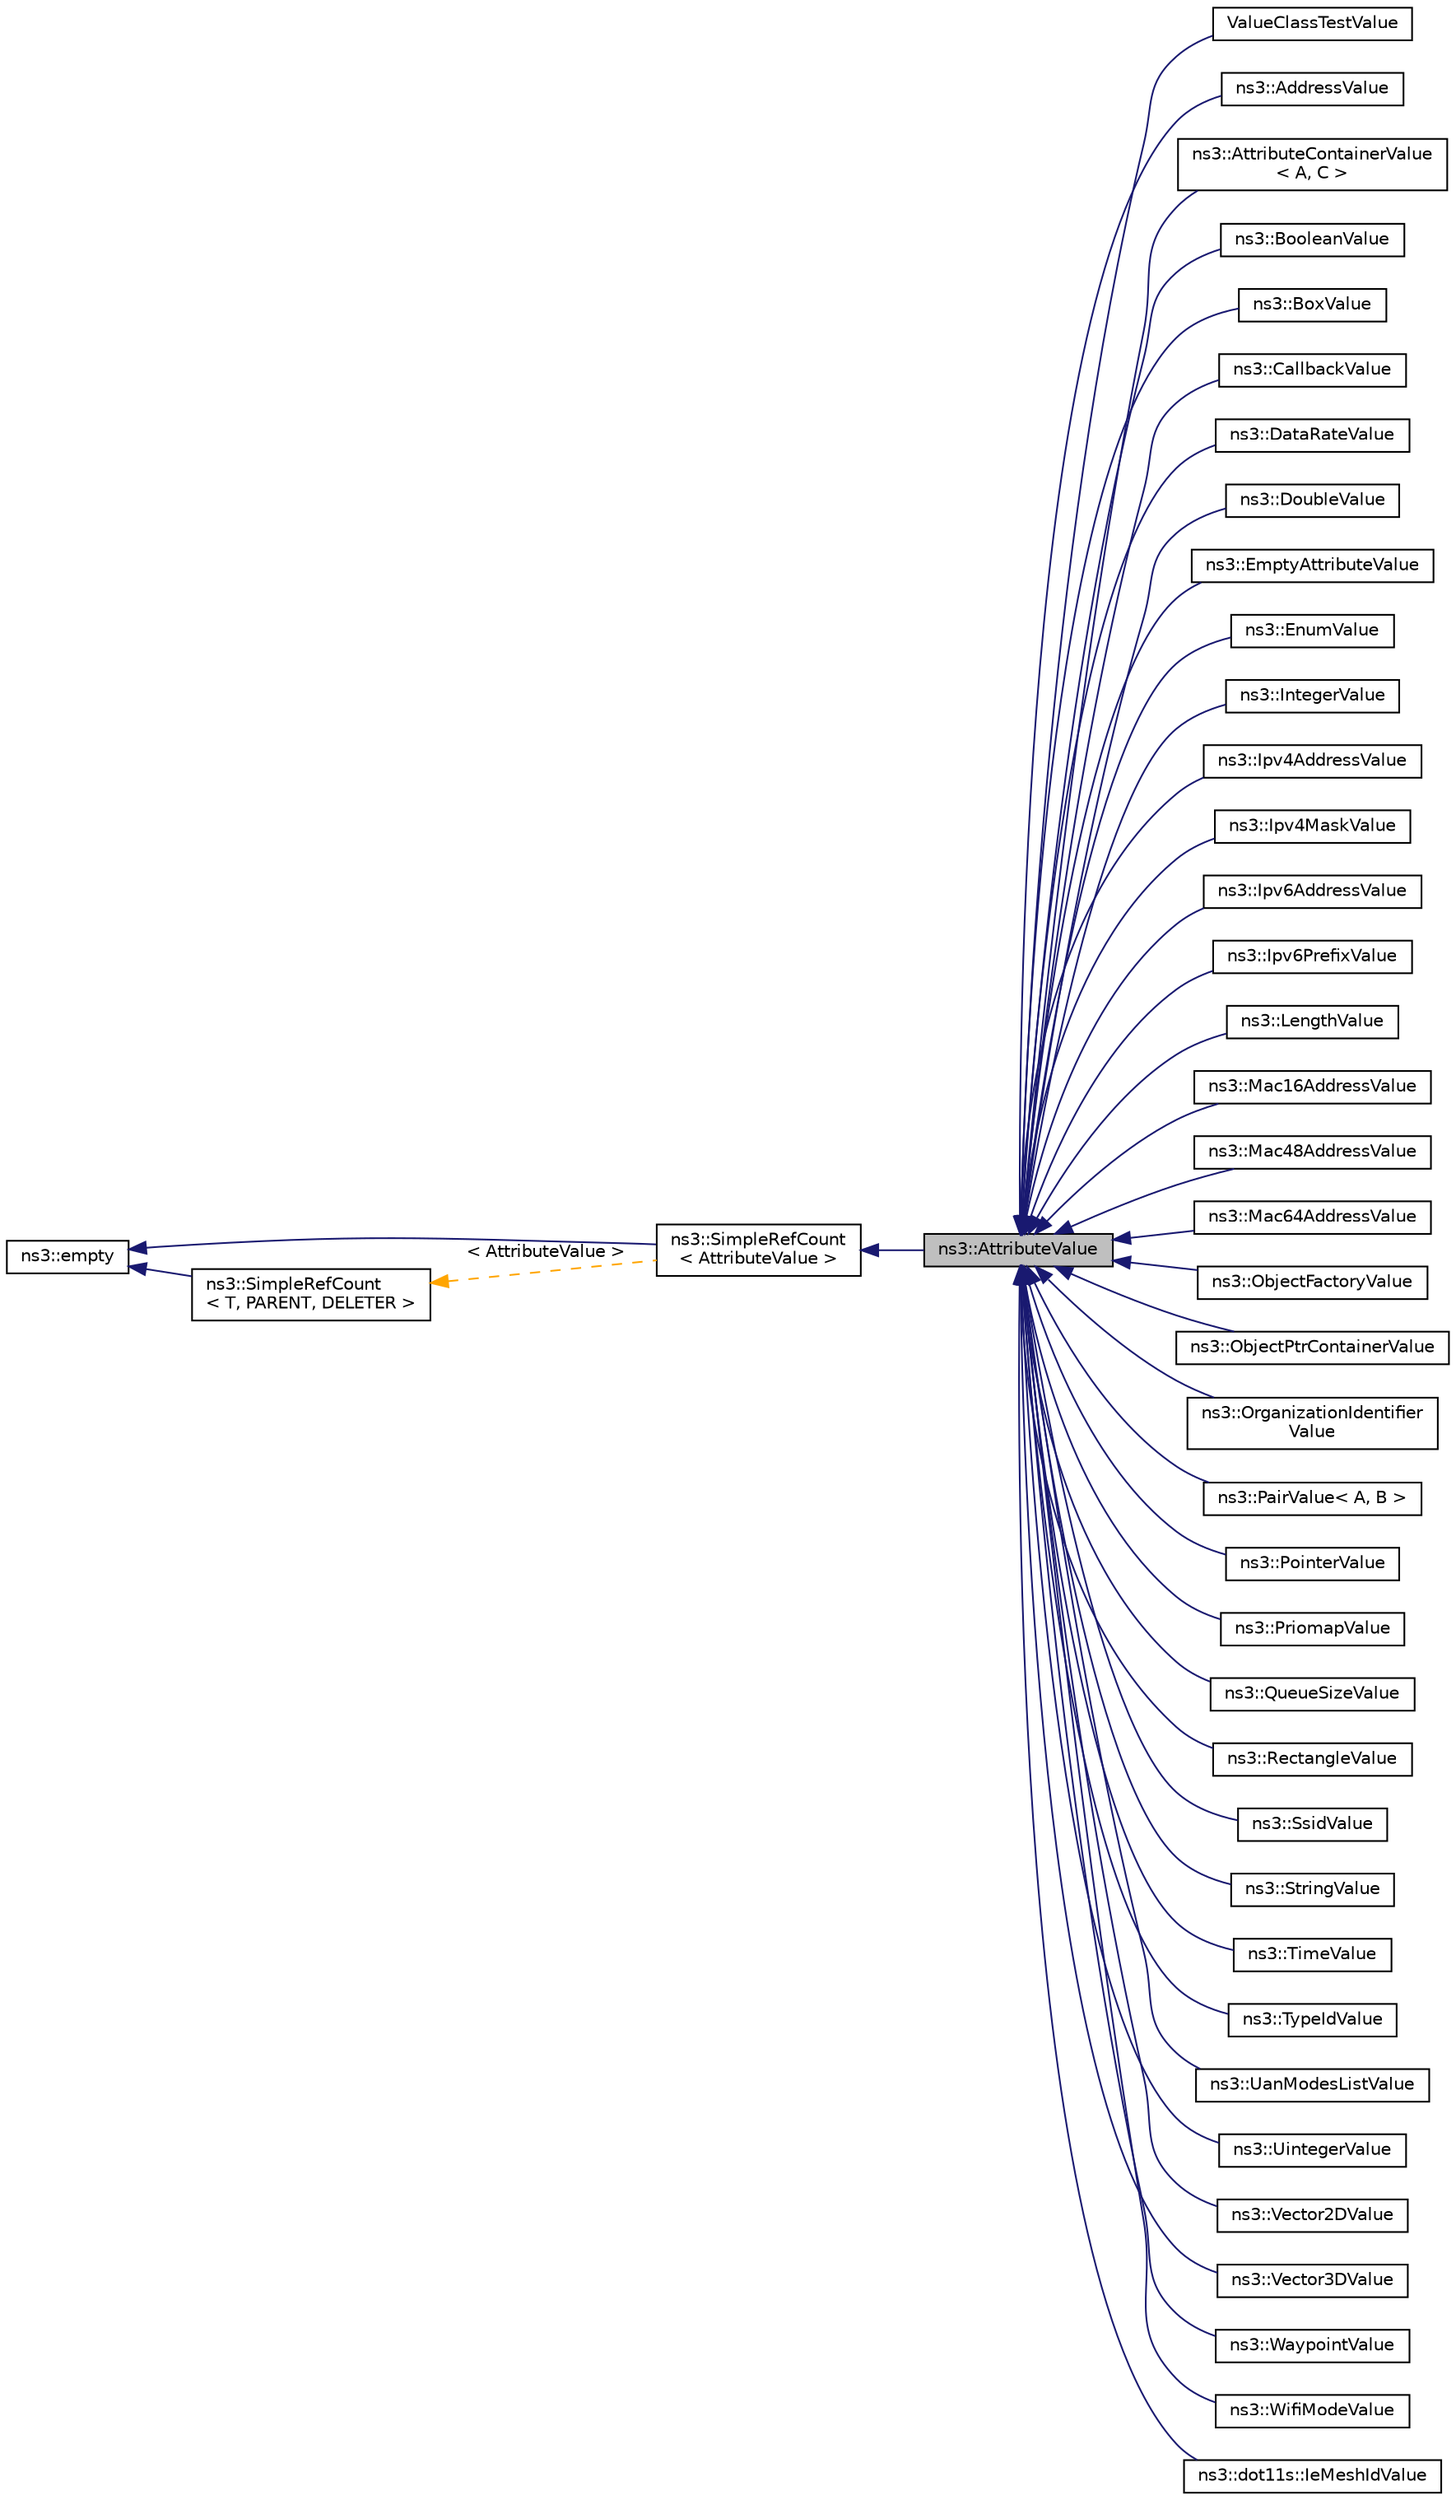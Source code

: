 digraph "ns3::AttributeValue"
{
 // LATEX_PDF_SIZE
  edge [fontname="Helvetica",fontsize="10",labelfontname="Helvetica",labelfontsize="10"];
  node [fontname="Helvetica",fontsize="10",shape=record];
  rankdir="LR";
  Node1 [label="ns3::AttributeValue",height=0.2,width=0.4,color="black", fillcolor="grey75", style="filled", fontcolor="black",tooltip="Hold a value for an Attribute."];
  Node2 -> Node1 [dir="back",color="midnightblue",fontsize="10",style="solid",fontname="Helvetica"];
  Node2 [label="ns3::SimpleRefCount\l\< AttributeValue \>",height=0.2,width=0.4,color="black", fillcolor="white", style="filled",URL="$classns3_1_1_simple_ref_count.html",tooltip=" "];
  Node3 -> Node2 [dir="back",color="midnightblue",fontsize="10",style="solid",fontname="Helvetica"];
  Node3 [label="ns3::empty",height=0.2,width=0.4,color="black", fillcolor="white", style="filled",URL="$classns3_1_1empty.html",tooltip="make Callback use a separate empty type"];
  Node4 -> Node2 [dir="back",color="orange",fontsize="10",style="dashed",label=" \< AttributeValue \>" ,fontname="Helvetica"];
  Node4 [label="ns3::SimpleRefCount\l\< T, PARENT, DELETER \>",height=0.2,width=0.4,color="black", fillcolor="white", style="filled",URL="$classns3_1_1_simple_ref_count.html",tooltip="A template-based reference counting class."];
  Node3 -> Node4 [dir="back",color="midnightblue",fontsize="10",style="solid",fontname="Helvetica"];
  Node1 -> Node5 [dir="back",color="midnightblue",fontsize="10",style="solid",fontname="Helvetica"];
  Node5 [label="ValueClassTestValue",height=0.2,width=0.4,color="black", fillcolor="white", style="filled",URL="$class_value_class_test_value.html",tooltip=" "];
  Node1 -> Node6 [dir="back",color="midnightblue",fontsize="10",style="solid",fontname="Helvetica"];
  Node6 [label="ns3::AddressValue",height=0.2,width=0.4,color="black", fillcolor="white", style="filled",URL="$classns3_1_1_address_value.html",tooltip="AttributeValue implementation for Address."];
  Node1 -> Node7 [dir="back",color="midnightblue",fontsize="10",style="solid",fontname="Helvetica"];
  Node7 [label="ns3::AttributeContainerValue\l\< A, C \>",height=0.2,width=0.4,color="black", fillcolor="white", style="filled",URL="$classns3_1_1_attribute_container_value.html",tooltip="A container for one type of attribute."];
  Node1 -> Node8 [dir="back",color="midnightblue",fontsize="10",style="solid",fontname="Helvetica"];
  Node8 [label="ns3::BooleanValue",height=0.2,width=0.4,color="black", fillcolor="white", style="filled",URL="$classns3_1_1_boolean_value.html",tooltip="AttributeValue implementation for Boolean."];
  Node1 -> Node9 [dir="back",color="midnightblue",fontsize="10",style="solid",fontname="Helvetica"];
  Node9 [label="ns3::BoxValue",height=0.2,width=0.4,color="black", fillcolor="white", style="filled",URL="$classns3_1_1_box_value.html",tooltip="AttributeValue implementation for Box."];
  Node1 -> Node10 [dir="back",color="midnightblue",fontsize="10",style="solid",fontname="Helvetica"];
  Node10 [label="ns3::CallbackValue",height=0.2,width=0.4,color="black", fillcolor="white", style="filled",URL="$classns3_1_1_callback_value.html",tooltip="AttributeValue implementation for Callback."];
  Node1 -> Node11 [dir="back",color="midnightblue",fontsize="10",style="solid",fontname="Helvetica"];
  Node11 [label="ns3::DataRateValue",height=0.2,width=0.4,color="black", fillcolor="white", style="filled",URL="$classns3_1_1_data_rate_value.html",tooltip="AttributeValue implementation for DataRate."];
  Node1 -> Node12 [dir="back",color="midnightblue",fontsize="10",style="solid",fontname="Helvetica"];
  Node12 [label="ns3::DoubleValue",height=0.2,width=0.4,color="black", fillcolor="white", style="filled",URL="$classns3_1_1_double_value.html",tooltip="This class can be used to hold variables of floating point type such as 'double' or 'float'."];
  Node1 -> Node13 [dir="back",color="midnightblue",fontsize="10",style="solid",fontname="Helvetica"];
  Node13 [label="ns3::EmptyAttributeValue",height=0.2,width=0.4,color="black", fillcolor="white", style="filled",URL="$classns3_1_1_empty_attribute_value.html",tooltip="A class for an empty attribute value."];
  Node1 -> Node14 [dir="back",color="midnightblue",fontsize="10",style="solid",fontname="Helvetica"];
  Node14 [label="ns3::EnumValue",height=0.2,width=0.4,color="black", fillcolor="white", style="filled",URL="$classns3_1_1_enum_value.html",tooltip="Hold variables of type enum."];
  Node1 -> Node15 [dir="back",color="midnightblue",fontsize="10",style="solid",fontname="Helvetica"];
  Node15 [label="ns3::IntegerValue",height=0.2,width=0.4,color="black", fillcolor="white", style="filled",URL="$classns3_1_1_integer_value.html",tooltip="Hold a signed integer type."];
  Node1 -> Node16 [dir="back",color="midnightblue",fontsize="10",style="solid",fontname="Helvetica"];
  Node16 [label="ns3::Ipv4AddressValue",height=0.2,width=0.4,color="black", fillcolor="white", style="filled",URL="$classns3_1_1_ipv4_address_value.html",tooltip="AttributeValue implementation for Ipv4Address."];
  Node1 -> Node17 [dir="back",color="midnightblue",fontsize="10",style="solid",fontname="Helvetica"];
  Node17 [label="ns3::Ipv4MaskValue",height=0.2,width=0.4,color="black", fillcolor="white", style="filled",URL="$classns3_1_1_ipv4_mask_value.html",tooltip="AttributeValue implementation for Ipv4Mask."];
  Node1 -> Node18 [dir="back",color="midnightblue",fontsize="10",style="solid",fontname="Helvetica"];
  Node18 [label="ns3::Ipv6AddressValue",height=0.2,width=0.4,color="black", fillcolor="white", style="filled",URL="$classns3_1_1_ipv6_address_value.html",tooltip="AttributeValue implementation for Ipv6Address."];
  Node1 -> Node19 [dir="back",color="midnightblue",fontsize="10",style="solid",fontname="Helvetica"];
  Node19 [label="ns3::Ipv6PrefixValue",height=0.2,width=0.4,color="black", fillcolor="white", style="filled",URL="$classns3_1_1_ipv6_prefix_value.html",tooltip="AttributeValue implementation for Ipv6Prefix."];
  Node1 -> Node20 [dir="back",color="midnightblue",fontsize="10",style="solid",fontname="Helvetica"];
  Node20 [label="ns3::LengthValue",height=0.2,width=0.4,color="black", fillcolor="white", style="filled",URL="$classns3_1_1_length_value.html",tooltip="Define LengthValue class to support using Length objects as attributes."];
  Node1 -> Node21 [dir="back",color="midnightblue",fontsize="10",style="solid",fontname="Helvetica"];
  Node21 [label="ns3::Mac16AddressValue",height=0.2,width=0.4,color="black", fillcolor="white", style="filled",URL="$classns3_1_1_mac16_address_value.html",tooltip="AttributeValue implementation for Mac16Address."];
  Node1 -> Node22 [dir="back",color="midnightblue",fontsize="10",style="solid",fontname="Helvetica"];
  Node22 [label="ns3::Mac48AddressValue",height=0.2,width=0.4,color="black", fillcolor="white", style="filled",URL="$classns3_1_1_mac48_address_value.html",tooltip="AttributeValue implementation for Mac48Address."];
  Node1 -> Node23 [dir="back",color="midnightblue",fontsize="10",style="solid",fontname="Helvetica"];
  Node23 [label="ns3::Mac64AddressValue",height=0.2,width=0.4,color="black", fillcolor="white", style="filled",URL="$classns3_1_1_mac64_address_value.html",tooltip="hold objects of type ns3::Mac64Address"];
  Node1 -> Node24 [dir="back",color="midnightblue",fontsize="10",style="solid",fontname="Helvetica"];
  Node24 [label="ns3::ObjectFactoryValue",height=0.2,width=0.4,color="black", fillcolor="white", style="filled",URL="$classns3_1_1_object_factory_value.html",tooltip="AttributeValue implementation for ObjectFactory."];
  Node1 -> Node25 [dir="back",color="midnightblue",fontsize="10",style="solid",fontname="Helvetica"];
  Node25 [label="ns3::ObjectPtrContainerValue",height=0.2,width=0.4,color="black", fillcolor="white", style="filled",URL="$classns3_1_1_object_ptr_container_value.html",tooltip="Container for a set of ns3::Object pointers."];
  Node1 -> Node26 [dir="back",color="midnightblue",fontsize="10",style="solid",fontname="Helvetica"];
  Node26 [label="ns3::OrganizationIdentifier\lValue",height=0.2,width=0.4,color="black", fillcolor="white", style="filled",URL="$classns3_1_1_organization_identifier_value.html",tooltip="AttributeValue implementation for OrganizationIdentifier."];
  Node1 -> Node27 [dir="back",color="midnightblue",fontsize="10",style="solid",fontname="Helvetica"];
  Node27 [label="ns3::PairValue\< A, B \>",height=0.2,width=0.4,color="black", fillcolor="white", style="filled",URL="$classns3_1_1_pair_value.html",tooltip="Hold objects of type std::pair<A, B>."];
  Node1 -> Node28 [dir="back",color="midnightblue",fontsize="10",style="solid",fontname="Helvetica"];
  Node28 [label="ns3::PointerValue",height=0.2,width=0.4,color="black", fillcolor="white", style="filled",URL="$classns3_1_1_pointer_value.html",tooltip="Hold objects of type Ptr<T>."];
  Node1 -> Node29 [dir="back",color="midnightblue",fontsize="10",style="solid",fontname="Helvetica"];
  Node29 [label="ns3::PriomapValue",height=0.2,width=0.4,color="black", fillcolor="white", style="filled",URL="$classns3_1_1_priomap_value.html",tooltip=" "];
  Node1 -> Node30 [dir="back",color="midnightblue",fontsize="10",style="solid",fontname="Helvetica"];
  Node30 [label="ns3::QueueSizeValue",height=0.2,width=0.4,color="black", fillcolor="white", style="filled",URL="$classns3_1_1_queue_size_value.html",tooltip=" "];
  Node1 -> Node31 [dir="back",color="midnightblue",fontsize="10",style="solid",fontname="Helvetica"];
  Node31 [label="ns3::RectangleValue",height=0.2,width=0.4,color="black", fillcolor="white", style="filled",URL="$classns3_1_1_rectangle_value.html",tooltip="AttributeValue implementation for Rectangle."];
  Node1 -> Node32 [dir="back",color="midnightblue",fontsize="10",style="solid",fontname="Helvetica"];
  Node32 [label="ns3::SsidValue",height=0.2,width=0.4,color="black", fillcolor="white", style="filled",URL="$classns3_1_1_ssid_value.html",tooltip="AttributeValue implementation for Ssid."];
  Node1 -> Node33 [dir="back",color="midnightblue",fontsize="10",style="solid",fontname="Helvetica"];
  Node33 [label="ns3::StringValue",height=0.2,width=0.4,color="black", fillcolor="white", style="filled",URL="$classns3_1_1_string_value.html",tooltip="Hold variables of type string."];
  Node1 -> Node34 [dir="back",color="midnightblue",fontsize="10",style="solid",fontname="Helvetica"];
  Node34 [label="ns3::TimeValue",height=0.2,width=0.4,color="black", fillcolor="white", style="filled",URL="$classns3_1_1_time_value.html",tooltip="AttributeValue implementation for Time."];
  Node1 -> Node35 [dir="back",color="midnightblue",fontsize="10",style="solid",fontname="Helvetica"];
  Node35 [label="ns3::TypeIdValue",height=0.2,width=0.4,color="black", fillcolor="white", style="filled",URL="$classns3_1_1_type_id_value.html",tooltip="AttributeValue implementation for TypeId."];
  Node1 -> Node36 [dir="back",color="midnightblue",fontsize="10",style="solid",fontname="Helvetica"];
  Node36 [label="ns3::UanModesListValue",height=0.2,width=0.4,color="black", fillcolor="white", style="filled",URL="$classns3_1_1_uan_modes_list_value.html",tooltip="AttributeValue implementation for UanModesList."];
  Node1 -> Node37 [dir="back",color="midnightblue",fontsize="10",style="solid",fontname="Helvetica"];
  Node37 [label="ns3::UintegerValue",height=0.2,width=0.4,color="black", fillcolor="white", style="filled",URL="$classns3_1_1_uinteger_value.html",tooltip="Hold an unsigned integer type."];
  Node1 -> Node38 [dir="back",color="midnightblue",fontsize="10",style="solid",fontname="Helvetica"];
  Node38 [label="ns3::Vector2DValue",height=0.2,width=0.4,color="black", fillcolor="white", style="filled",URL="$classns3_1_1_vector2_d_value.html",tooltip="AttributeValue implementation for Vector2D."];
  Node1 -> Node39 [dir="back",color="midnightblue",fontsize="10",style="solid",fontname="Helvetica"];
  Node39 [label="ns3::Vector3DValue",height=0.2,width=0.4,color="black", fillcolor="white", style="filled",URL="$classns3_1_1_vector3_d_value.html",tooltip="AttributeValue implementation for Vector3D."];
  Node1 -> Node40 [dir="back",color="midnightblue",fontsize="10",style="solid",fontname="Helvetica"];
  Node40 [label="ns3::WaypointValue",height=0.2,width=0.4,color="black", fillcolor="white", style="filled",URL="$classns3_1_1_waypoint_value.html",tooltip="AttributeValue implementation for Waypoint."];
  Node1 -> Node41 [dir="back",color="midnightblue",fontsize="10",style="solid",fontname="Helvetica"];
  Node41 [label="ns3::WifiModeValue",height=0.2,width=0.4,color="black", fillcolor="white", style="filled",URL="$classns3_1_1_wifi_mode_value.html",tooltip="AttributeValue implementation for WifiMode."];
  Node1 -> Node42 [dir="back",color="midnightblue",fontsize="10",style="solid",fontname="Helvetica"];
  Node42 [label="ns3::dot11s::IeMeshIdValue",height=0.2,width=0.4,color="black", fillcolor="white", style="filled",URL="$classns3_1_1dot11s_1_1_ie_mesh_id_value.html",tooltip=" "];
}
